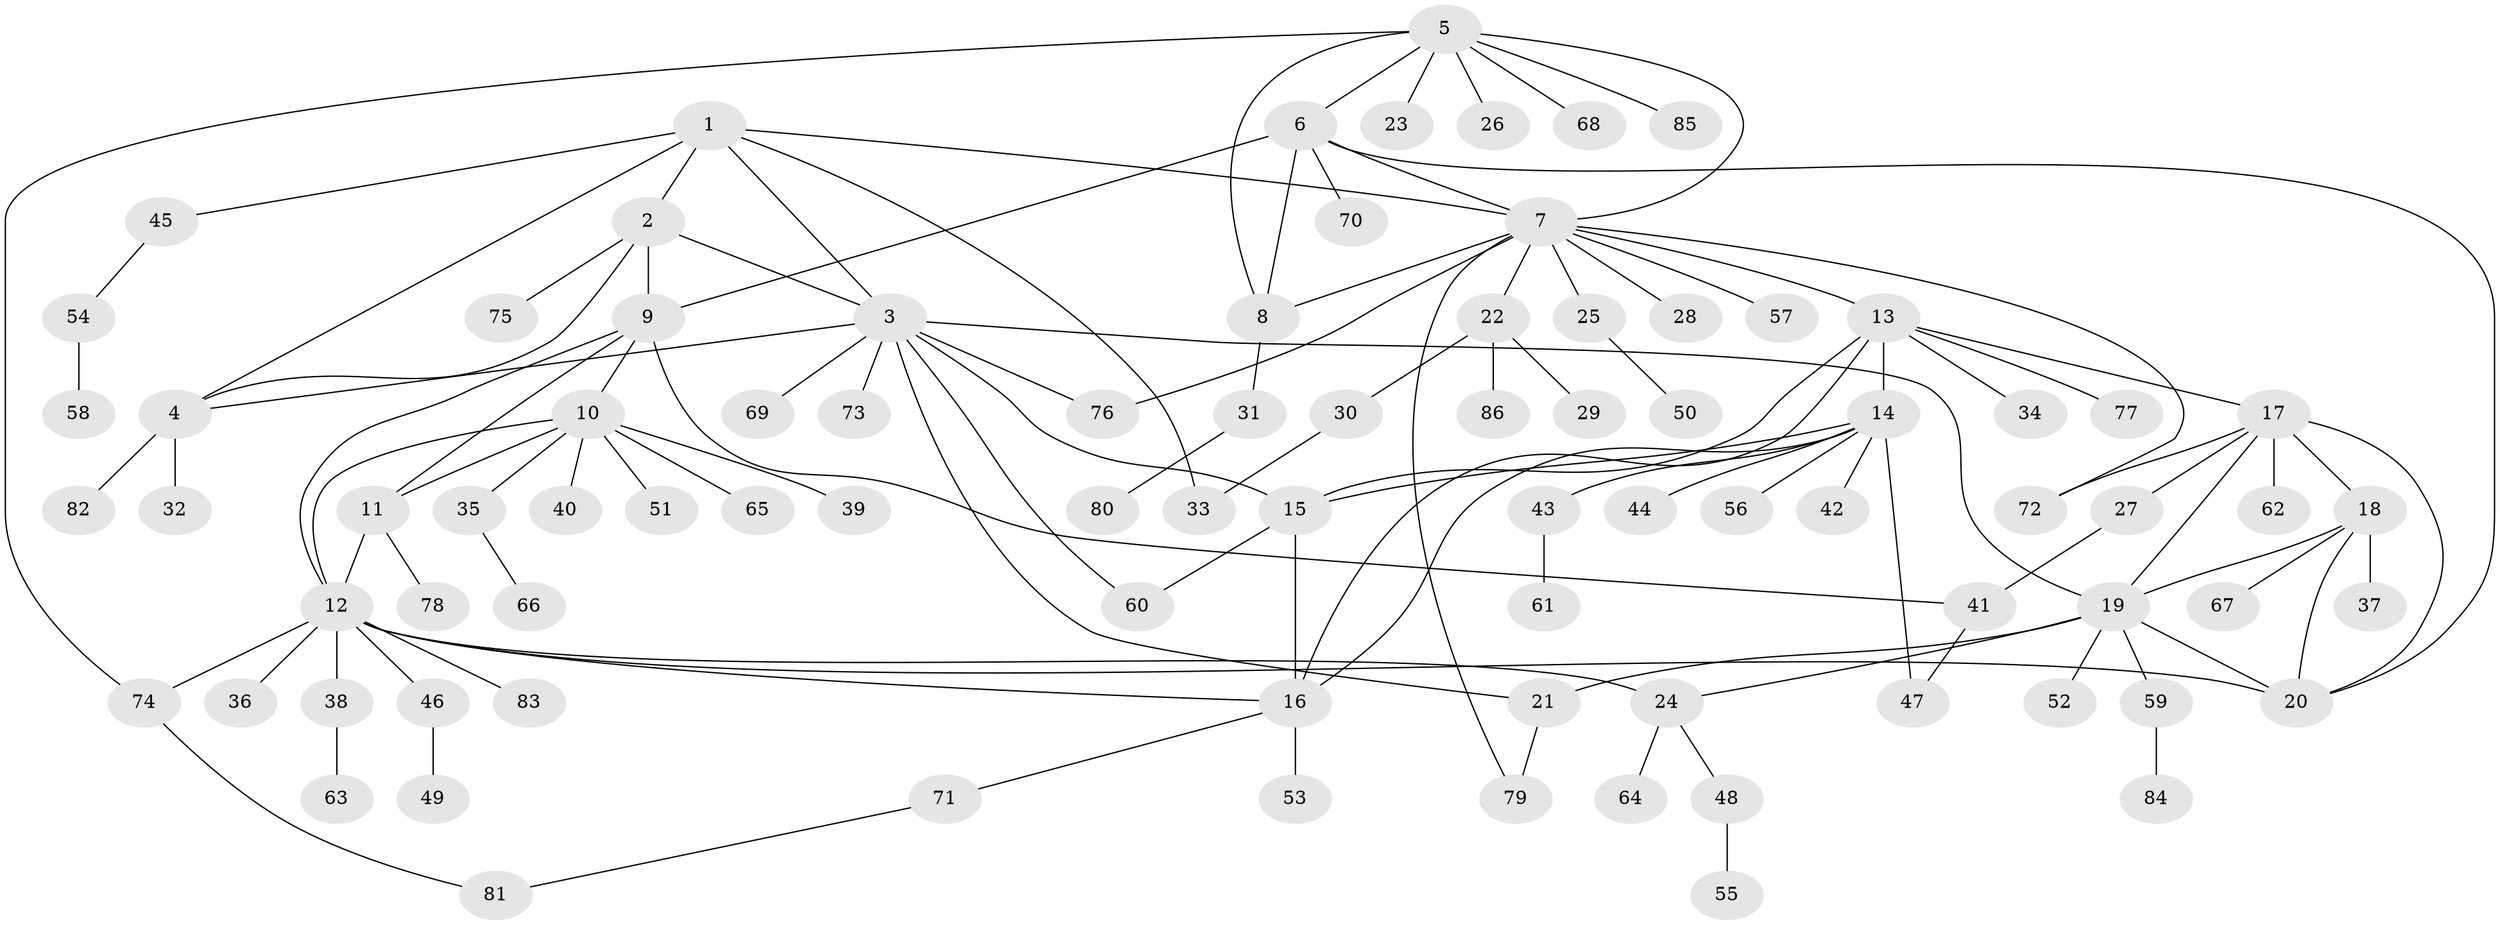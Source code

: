 // Generated by graph-tools (version 1.1) at 2025/37/03/09/25 02:37:10]
// undirected, 86 vertices, 117 edges
graph export_dot {
graph [start="1"]
  node [color=gray90,style=filled];
  1;
  2;
  3;
  4;
  5;
  6;
  7;
  8;
  9;
  10;
  11;
  12;
  13;
  14;
  15;
  16;
  17;
  18;
  19;
  20;
  21;
  22;
  23;
  24;
  25;
  26;
  27;
  28;
  29;
  30;
  31;
  32;
  33;
  34;
  35;
  36;
  37;
  38;
  39;
  40;
  41;
  42;
  43;
  44;
  45;
  46;
  47;
  48;
  49;
  50;
  51;
  52;
  53;
  54;
  55;
  56;
  57;
  58;
  59;
  60;
  61;
  62;
  63;
  64;
  65;
  66;
  67;
  68;
  69;
  70;
  71;
  72;
  73;
  74;
  75;
  76;
  77;
  78;
  79;
  80;
  81;
  82;
  83;
  84;
  85;
  86;
  1 -- 2;
  1 -- 3;
  1 -- 4;
  1 -- 7;
  1 -- 33;
  1 -- 45;
  2 -- 3;
  2 -- 4;
  2 -- 9;
  2 -- 75;
  3 -- 4;
  3 -- 15;
  3 -- 19;
  3 -- 21;
  3 -- 60;
  3 -- 69;
  3 -- 73;
  3 -- 76;
  4 -- 32;
  4 -- 82;
  5 -- 6;
  5 -- 7;
  5 -- 8;
  5 -- 23;
  5 -- 26;
  5 -- 68;
  5 -- 74;
  5 -- 85;
  6 -- 7;
  6 -- 8;
  6 -- 9;
  6 -- 20;
  6 -- 70;
  7 -- 8;
  7 -- 13;
  7 -- 22;
  7 -- 25;
  7 -- 28;
  7 -- 57;
  7 -- 72;
  7 -- 76;
  7 -- 79;
  8 -- 31;
  9 -- 10;
  9 -- 11;
  9 -- 12;
  9 -- 41;
  10 -- 11;
  10 -- 12;
  10 -- 35;
  10 -- 39;
  10 -- 40;
  10 -- 51;
  10 -- 65;
  11 -- 12;
  11 -- 78;
  12 -- 16;
  12 -- 20;
  12 -- 24;
  12 -- 36;
  12 -- 38;
  12 -- 46;
  12 -- 74;
  12 -- 83;
  13 -- 14;
  13 -- 15;
  13 -- 16;
  13 -- 17;
  13 -- 34;
  13 -- 77;
  14 -- 15;
  14 -- 16;
  14 -- 42;
  14 -- 43;
  14 -- 44;
  14 -- 47;
  14 -- 56;
  15 -- 16;
  15 -- 60;
  16 -- 53;
  16 -- 71;
  17 -- 18;
  17 -- 19;
  17 -- 20;
  17 -- 27;
  17 -- 62;
  17 -- 72;
  18 -- 19;
  18 -- 20;
  18 -- 37;
  18 -- 67;
  19 -- 20;
  19 -- 21;
  19 -- 24;
  19 -- 52;
  19 -- 59;
  21 -- 79;
  22 -- 29;
  22 -- 30;
  22 -- 86;
  24 -- 48;
  24 -- 64;
  25 -- 50;
  27 -- 41;
  30 -- 33;
  31 -- 80;
  35 -- 66;
  38 -- 63;
  41 -- 47;
  43 -- 61;
  45 -- 54;
  46 -- 49;
  48 -- 55;
  54 -- 58;
  59 -- 84;
  71 -- 81;
  74 -- 81;
}
